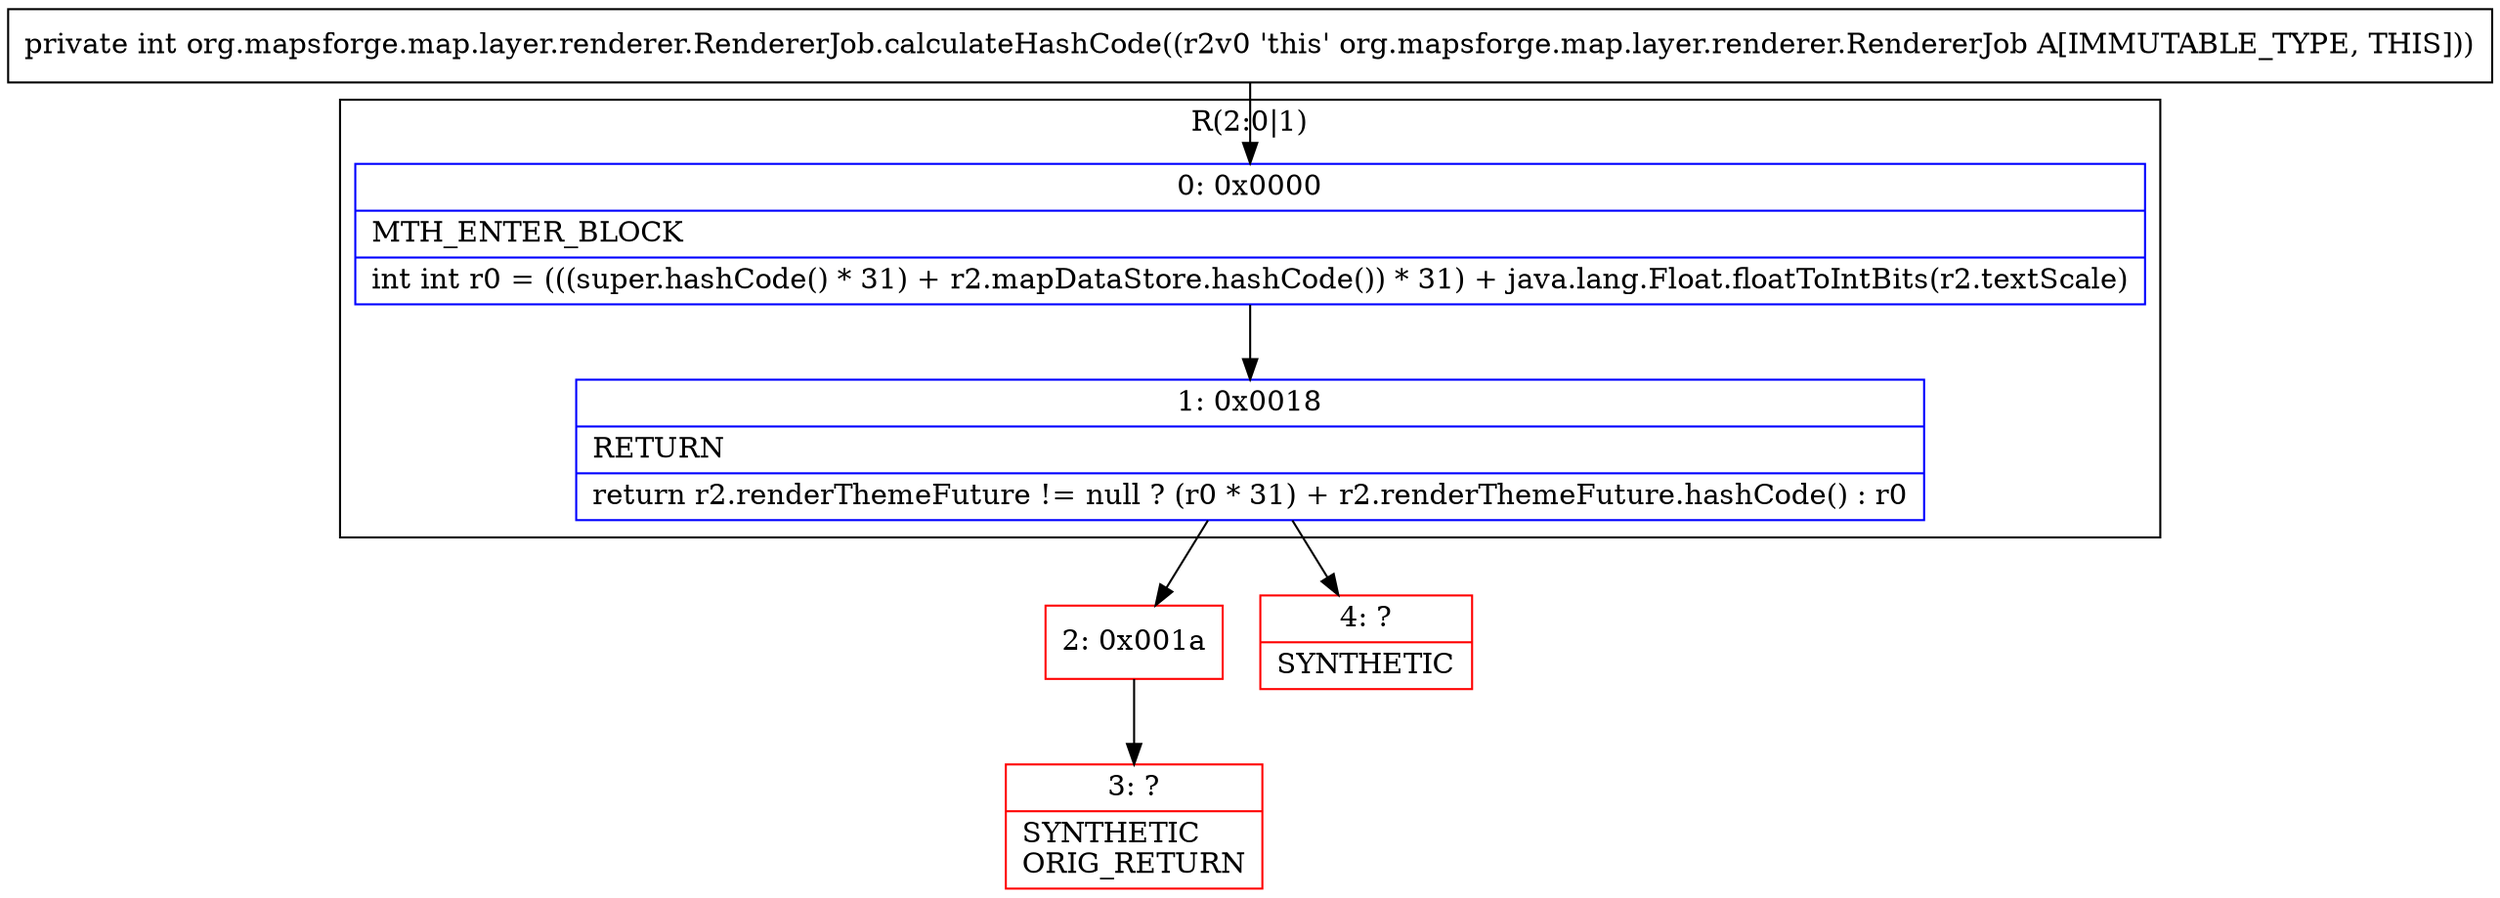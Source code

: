 digraph "CFG fororg.mapsforge.map.layer.renderer.RendererJob.calculateHashCode()I" {
subgraph cluster_Region_1658878167 {
label = "R(2:0|1)";
node [shape=record,color=blue];
Node_0 [shape=record,label="{0\:\ 0x0000|MTH_ENTER_BLOCK\l|int int r0 = (((super.hashCode() * 31) + r2.mapDataStore.hashCode()) * 31) + java.lang.Float.floatToIntBits(r2.textScale)\l}"];
Node_1 [shape=record,label="{1\:\ 0x0018|RETURN\l|return r2.renderThemeFuture != null ? (r0 * 31) + r2.renderThemeFuture.hashCode() : r0\l}"];
}
Node_2 [shape=record,color=red,label="{2\:\ 0x001a}"];
Node_3 [shape=record,color=red,label="{3\:\ ?|SYNTHETIC\lORIG_RETURN\l}"];
Node_4 [shape=record,color=red,label="{4\:\ ?|SYNTHETIC\l}"];
MethodNode[shape=record,label="{private int org.mapsforge.map.layer.renderer.RendererJob.calculateHashCode((r2v0 'this' org.mapsforge.map.layer.renderer.RendererJob A[IMMUTABLE_TYPE, THIS])) }"];
MethodNode -> Node_0;
Node_0 -> Node_1;
Node_1 -> Node_2;
Node_1 -> Node_4;
Node_2 -> Node_3;
}

